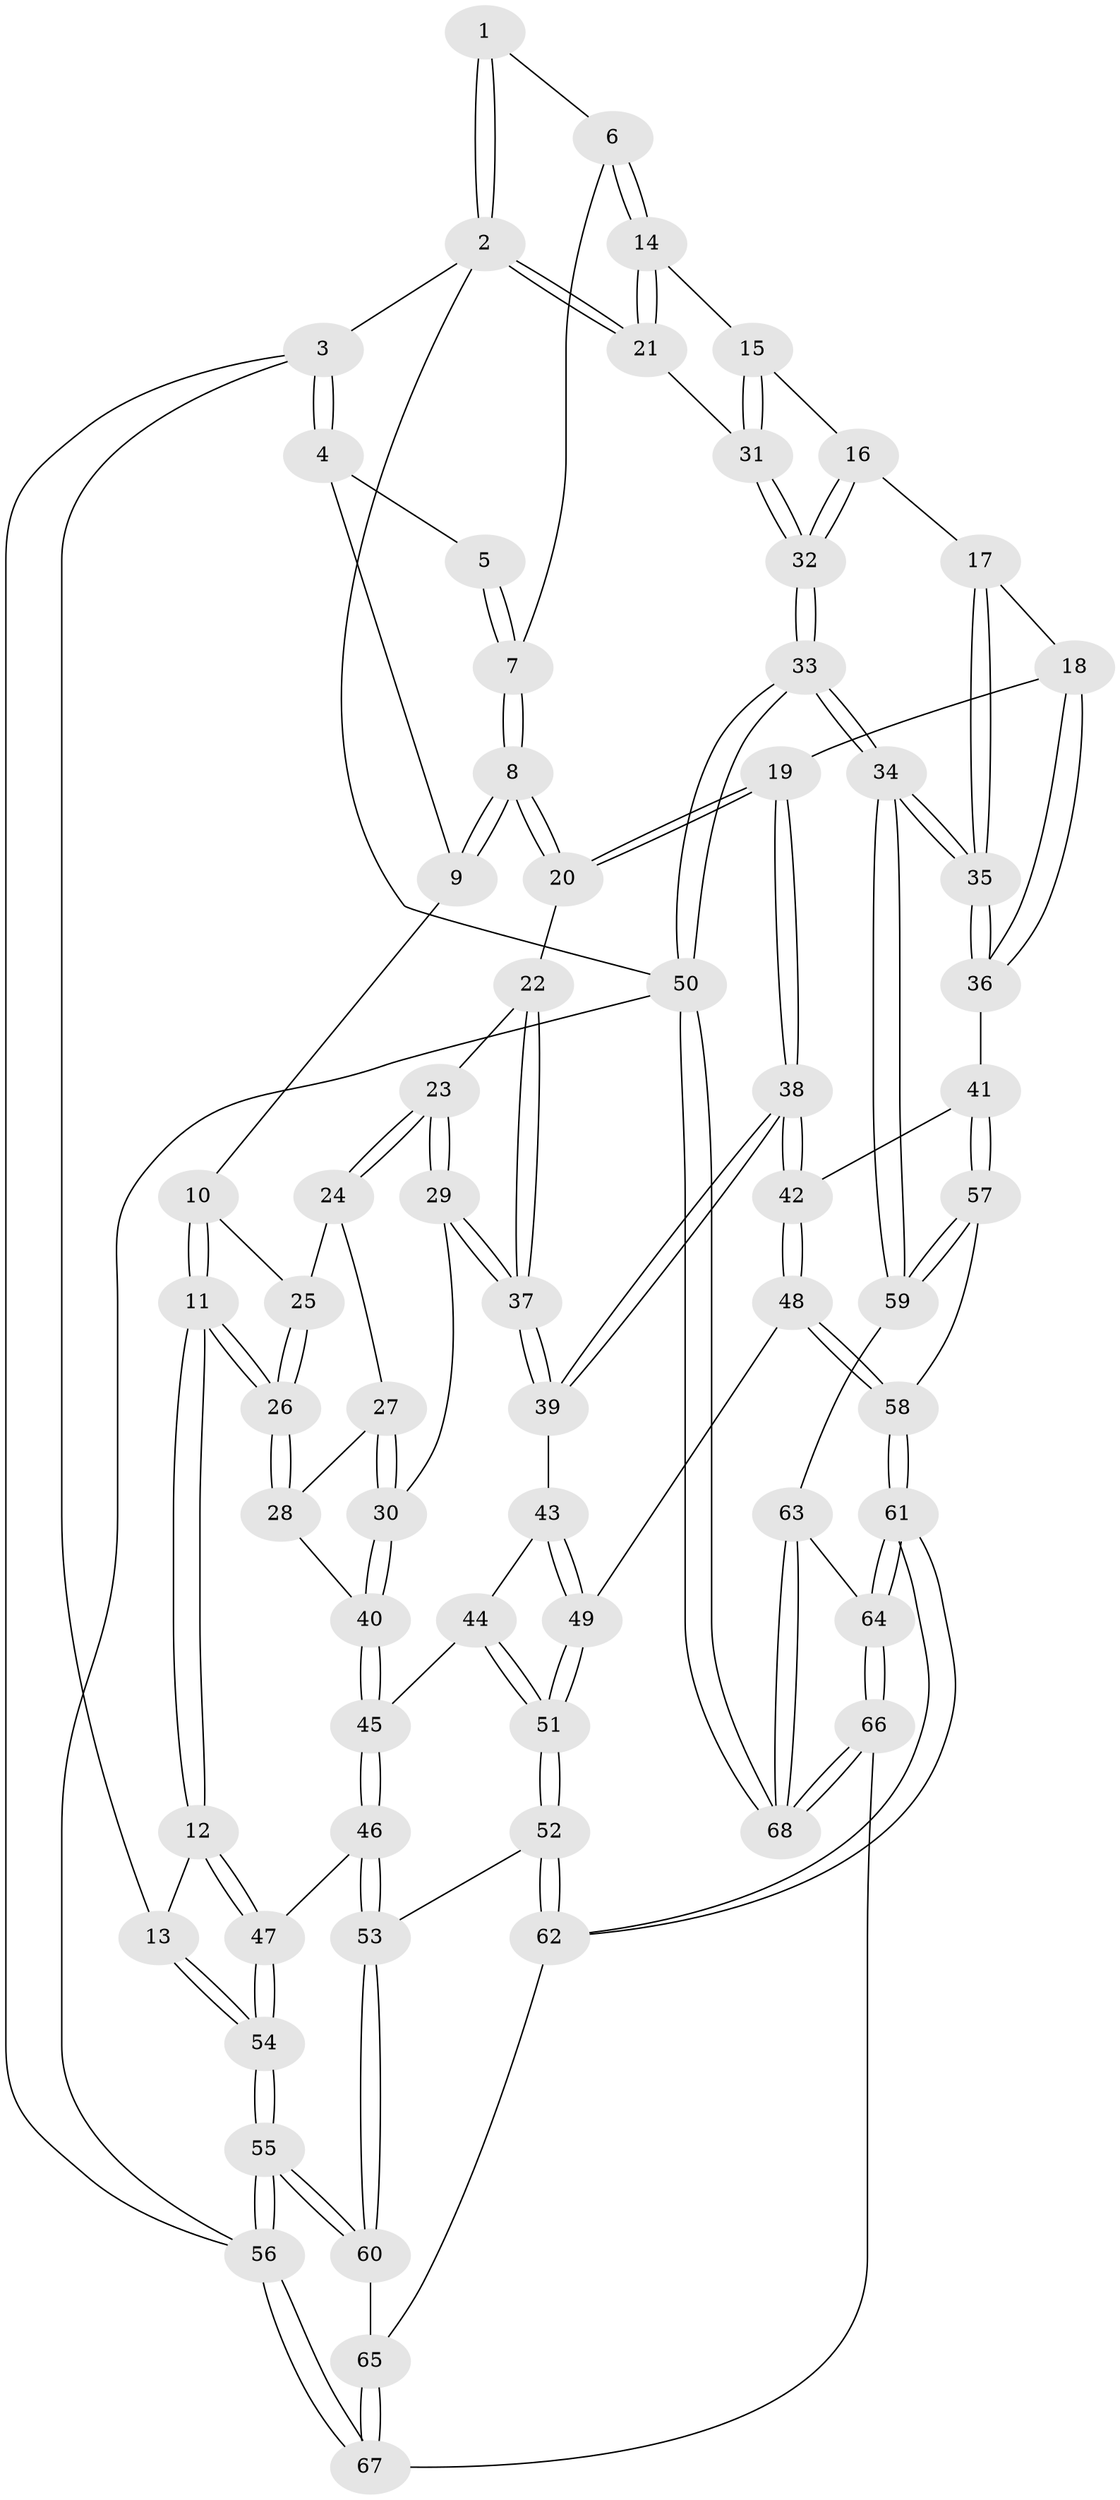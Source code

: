 // coarse degree distribution, {4: 0.47368421052631576, 7: 0.02631578947368421, 3: 0.07894736842105263, 5: 0.3157894736842105, 6: 0.10526315789473684}
// Generated by graph-tools (version 1.1) at 2025/52/02/27/25 19:52:36]
// undirected, 68 vertices, 167 edges
graph export_dot {
graph [start="1"]
  node [color=gray90,style=filled];
  1 [pos="+1+0"];
  2 [pos="+1+0"];
  3 [pos="+0+0"];
  4 [pos="+0.20373229908582474+0"];
  5 [pos="+0.5219467236659762+0"];
  6 [pos="+0.7487321475621749+0.1414532615670482"];
  7 [pos="+0.6098628780542479+0.12663908989150666"];
  8 [pos="+0.5353314648663534+0.23098516730139781"];
  9 [pos="+0.2259578838979466+0"];
  10 [pos="+0.2227029177998169+0.046947850081007596"];
  11 [pos="+0+0.3656774186073603"];
  12 [pos="+0+0.37200008845613125"];
  13 [pos="+0+0.3722785944603529"];
  14 [pos="+0.786067116897778+0.19843549466614985"];
  15 [pos="+0.8167052178536449+0.25750652933671936"];
  16 [pos="+0.8130858345270688+0.26655213103980485"];
  17 [pos="+0.7806995401674474+0.3007902033043284"];
  18 [pos="+0.7525669523394971+0.3230096315231421"];
  19 [pos="+0.5477022441151738+0.3288810915399775"];
  20 [pos="+0.5250446077682253+0.30431443530793434"];
  21 [pos="+1+0"];
  22 [pos="+0.5196968713348886+0.3051923224180647"];
  23 [pos="+0.2887148090403828+0.2545200148899674"];
  24 [pos="+0.2345294916252021+0.16208528755610707"];
  25 [pos="+0.23435933855314975+0.16143298232949752"];
  26 [pos="+0+0.36454123508576847"];
  27 [pos="+0.1326591733701629+0.3108558305801486"];
  28 [pos="+0.02748072422420846+0.3639132463899295"];
  29 [pos="+0.25844200017849167+0.4042746058035905"];
  30 [pos="+0.25195129157360097+0.4087077842662143"];
  31 [pos="+1+0.13796460523317208"];
  32 [pos="+1+0.6024244902072533"];
  33 [pos="+1+0.6641320114340077"];
  34 [pos="+1+0.6640349837273354"];
  35 [pos="+0.9148588097730649+0.5463195920983643"];
  36 [pos="+0.7535444827525059+0.43232688772627925"];
  37 [pos="+0.3580597453780467+0.43961638628493616"];
  38 [pos="+0.5668881743786703+0.4726522159480833"];
  39 [pos="+0.38102627940681505+0.4933516823279712"];
  40 [pos="+0.2172823695197156+0.44519718051092444"];
  41 [pos="+0.6390287806105107+0.5389150705451119"];
  42 [pos="+0.5833565505919609+0.5098808629634198"];
  43 [pos="+0.37984859305104157+0.5042144746618401"];
  44 [pos="+0.27004670692986615+0.5498137038523208"];
  45 [pos="+0.19803933476650878+0.5249803782353236"];
  46 [pos="+0.17219903268442172+0.5538026602288959"];
  47 [pos="+0.14966195372672206+0.557468286827641"];
  48 [pos="+0.42716903225485126+0.6592176138728065"];
  49 [pos="+0.41972620610710154+0.6612695508668163"];
  50 [pos="+1+1"];
  51 [pos="+0.40105256239224457+0.6776963557685514"];
  52 [pos="+0.3397192875081908+0.771203520943817"];
  53 [pos="+0.20246880763310504+0.6241326833535326"];
  54 [pos="+0+0.9589768250689977"];
  55 [pos="+0+1"];
  56 [pos="+0+1"];
  57 [pos="+0.6931780254837744+0.6150402407682377"];
  58 [pos="+0.6017041609753528+0.7298418351832309"];
  59 [pos="+0.943335889961518+0.6862785478138204"];
  60 [pos="+0+0.9124908958920227"];
  61 [pos="+0.6171991727821098+0.8680455061856888"];
  62 [pos="+0.3390684173833633+0.774247412332625"];
  63 [pos="+0.7473329158098385+0.8597938582427005"];
  64 [pos="+0.6405196003280366+0.9040750773469622"];
  65 [pos="+0.32714192623143523+0.79238163356317"];
  66 [pos="+0.5697901387316792+1"];
  67 [pos="+0.4567246182810714+1"];
  68 [pos="+1+1"];
  1 -- 2;
  1 -- 2;
  1 -- 6;
  2 -- 3;
  2 -- 21;
  2 -- 21;
  2 -- 50;
  3 -- 4;
  3 -- 4;
  3 -- 13;
  3 -- 56;
  4 -- 5;
  4 -- 9;
  5 -- 7;
  5 -- 7;
  6 -- 7;
  6 -- 14;
  6 -- 14;
  7 -- 8;
  7 -- 8;
  8 -- 9;
  8 -- 9;
  8 -- 20;
  8 -- 20;
  9 -- 10;
  10 -- 11;
  10 -- 11;
  10 -- 25;
  11 -- 12;
  11 -- 12;
  11 -- 26;
  11 -- 26;
  12 -- 13;
  12 -- 47;
  12 -- 47;
  13 -- 54;
  13 -- 54;
  14 -- 15;
  14 -- 21;
  14 -- 21;
  15 -- 16;
  15 -- 31;
  15 -- 31;
  16 -- 17;
  16 -- 32;
  16 -- 32;
  17 -- 18;
  17 -- 35;
  17 -- 35;
  18 -- 19;
  18 -- 36;
  18 -- 36;
  19 -- 20;
  19 -- 20;
  19 -- 38;
  19 -- 38;
  20 -- 22;
  21 -- 31;
  22 -- 23;
  22 -- 37;
  22 -- 37;
  23 -- 24;
  23 -- 24;
  23 -- 29;
  23 -- 29;
  24 -- 25;
  24 -- 27;
  25 -- 26;
  25 -- 26;
  26 -- 28;
  26 -- 28;
  27 -- 28;
  27 -- 30;
  27 -- 30;
  28 -- 40;
  29 -- 30;
  29 -- 37;
  29 -- 37;
  30 -- 40;
  30 -- 40;
  31 -- 32;
  31 -- 32;
  32 -- 33;
  32 -- 33;
  33 -- 34;
  33 -- 34;
  33 -- 50;
  33 -- 50;
  34 -- 35;
  34 -- 35;
  34 -- 59;
  34 -- 59;
  35 -- 36;
  35 -- 36;
  36 -- 41;
  37 -- 39;
  37 -- 39;
  38 -- 39;
  38 -- 39;
  38 -- 42;
  38 -- 42;
  39 -- 43;
  40 -- 45;
  40 -- 45;
  41 -- 42;
  41 -- 57;
  41 -- 57;
  42 -- 48;
  42 -- 48;
  43 -- 44;
  43 -- 49;
  43 -- 49;
  44 -- 45;
  44 -- 51;
  44 -- 51;
  45 -- 46;
  45 -- 46;
  46 -- 47;
  46 -- 53;
  46 -- 53;
  47 -- 54;
  47 -- 54;
  48 -- 49;
  48 -- 58;
  48 -- 58;
  49 -- 51;
  49 -- 51;
  50 -- 68;
  50 -- 68;
  50 -- 56;
  51 -- 52;
  51 -- 52;
  52 -- 53;
  52 -- 62;
  52 -- 62;
  53 -- 60;
  53 -- 60;
  54 -- 55;
  54 -- 55;
  55 -- 56;
  55 -- 56;
  55 -- 60;
  55 -- 60;
  56 -- 67;
  56 -- 67;
  57 -- 58;
  57 -- 59;
  57 -- 59;
  58 -- 61;
  58 -- 61;
  59 -- 63;
  60 -- 65;
  61 -- 62;
  61 -- 62;
  61 -- 64;
  61 -- 64;
  62 -- 65;
  63 -- 64;
  63 -- 68;
  63 -- 68;
  64 -- 66;
  64 -- 66;
  65 -- 67;
  65 -- 67;
  66 -- 67;
  66 -- 68;
  66 -- 68;
}
